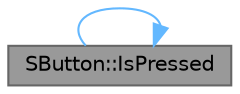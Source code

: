 digraph "SButton::IsPressed"
{
 // INTERACTIVE_SVG=YES
 // LATEX_PDF_SIZE
  bgcolor="transparent";
  edge [fontname=Helvetica,fontsize=10,labelfontname=Helvetica,labelfontsize=10];
  node [fontname=Helvetica,fontsize=10,shape=box,height=0.2,width=0.4];
  rankdir="LR";
  Node1 [id="Node000001",label="SButton::IsPressed",height=0.2,width=0.4,color="gray40", fillcolor="grey60", style="filled", fontcolor="black",tooltip="Returns true if this button is currently pressed."];
  Node1 -> Node1 [id="edge1_Node000001_Node000001",color="steelblue1",style="solid",tooltip=" "];
}
